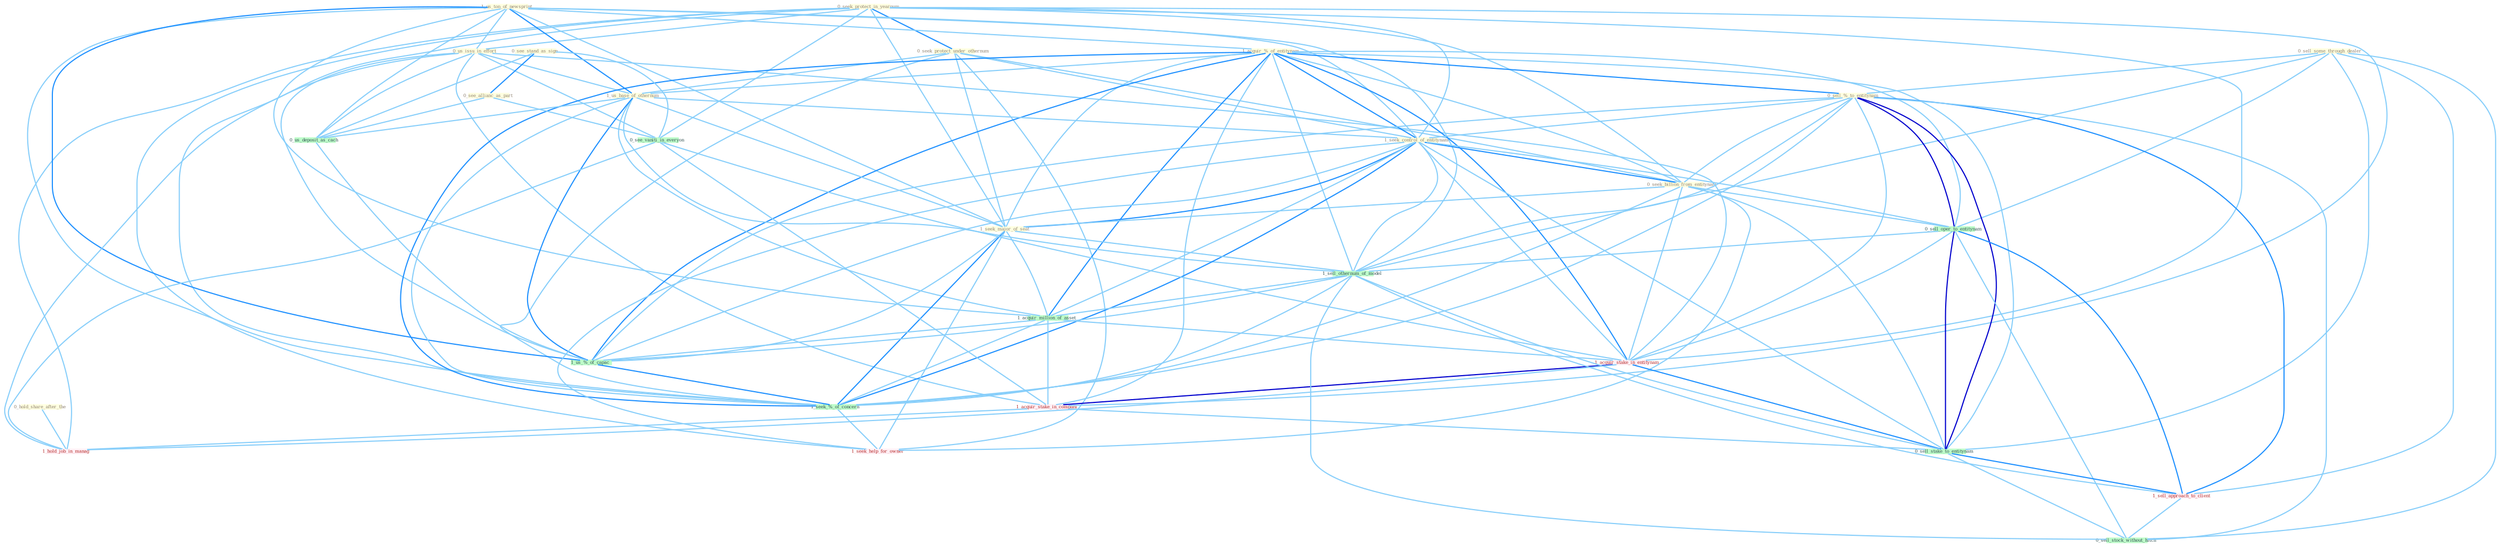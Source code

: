 Graph G{ 
    node
    [shape=polygon,style=filled,width=.5,height=.06,color="#BDFCC9",fixedsize=true,fontsize=4,
    fontcolor="#2f4f4f"];
    {node
    [color="#ffffe0", fontcolor="#8b7d6b"] "0_seek_protect_in_yearnum " "0_sell_some_through_dealer " "0_seek_protect_under_othernum " "1_us_ton_of_newsprint " "0_us_issu_in_effort " "1_acquir_%_of_entitynam " "0_hold_share_after_the " "1_us_base_of_othernum " "0_sell_%_to_entitynam " "1_seek_control_of_entitynam " "0_see_stand_as_sign " "0_seek_billion_from_entitynam " "0_see_allianc_as_part " "1_seek_major_of_seat "}
{node [color="#fff0f5", fontcolor="#b22222"] "1_acquir_stake_in_entitynam " "1_acquir_stake_in_compani " "1_sell_approach_to_client " "1_hold_job_in_manag " "1_seek_help_for_owner "}
edge [color="#B0E2FF"];

	"0_seek_protect_in_yearnum " -- "0_seek_protect_under_othernum " [w="2", color="#1e90ff" , len=0.8];
	"0_seek_protect_in_yearnum " -- "0_us_issu_in_effort " [w="1", color="#87cefa" ];
	"0_seek_protect_in_yearnum " -- "1_seek_control_of_entitynam " [w="1", color="#87cefa" ];
	"0_seek_protect_in_yearnum " -- "0_seek_billion_from_entitynam " [w="1", color="#87cefa" ];
	"0_seek_protect_in_yearnum " -- "1_seek_major_of_seat " [w="1", color="#87cefa" ];
	"0_seek_protect_in_yearnum " -- "0_see_vaniti_in_everyon " [w="1", color="#87cefa" ];
	"0_seek_protect_in_yearnum " -- "1_acquir_stake_in_entitynam " [w="1", color="#87cefa" ];
	"0_seek_protect_in_yearnum " -- "1_acquir_stake_in_compani " [w="1", color="#87cefa" ];
	"0_seek_protect_in_yearnum " -- "1_hold_job_in_manag " [w="1", color="#87cefa" ];
	"0_seek_protect_in_yearnum " -- "1_seek_%_of_concern " [w="1", color="#87cefa" ];
	"0_seek_protect_in_yearnum " -- "1_seek_help_for_owner " [w="1", color="#87cefa" ];
	"0_sell_some_through_dealer " -- "0_sell_%_to_entitynam " [w="1", color="#87cefa" ];
	"0_sell_some_through_dealer " -- "0_sell_oper_to_entitynam " [w="1", color="#87cefa" ];
	"0_sell_some_through_dealer " -- "1_sell_othernum_of_model " [w="1", color="#87cefa" ];
	"0_sell_some_through_dealer " -- "0_sell_stake_to_entitynam " [w="1", color="#87cefa" ];
	"0_sell_some_through_dealer " -- "1_sell_approach_to_client " [w="1", color="#87cefa" ];
	"0_sell_some_through_dealer " -- "0_sell_stock_without_hitch " [w="1", color="#87cefa" ];
	"0_seek_protect_under_othernum " -- "1_us_base_of_othernum " [w="1", color="#87cefa" ];
	"0_seek_protect_under_othernum " -- "1_seek_control_of_entitynam " [w="1", color="#87cefa" ];
	"0_seek_protect_under_othernum " -- "0_seek_billion_from_entitynam " [w="1", color="#87cefa" ];
	"0_seek_protect_under_othernum " -- "1_seek_major_of_seat " [w="1", color="#87cefa" ];
	"0_seek_protect_under_othernum " -- "1_seek_%_of_concern " [w="1", color="#87cefa" ];
	"0_seek_protect_under_othernum " -- "1_seek_help_for_owner " [w="1", color="#87cefa" ];
	"1_us_ton_of_newsprint " -- "0_us_issu_in_effort " [w="1", color="#87cefa" ];
	"1_us_ton_of_newsprint " -- "1_acquir_%_of_entitynam " [w="1", color="#87cefa" ];
	"1_us_ton_of_newsprint " -- "1_us_base_of_othernum " [w="2", color="#1e90ff" , len=0.8];
	"1_us_ton_of_newsprint " -- "1_seek_control_of_entitynam " [w="1", color="#87cefa" ];
	"1_us_ton_of_newsprint " -- "1_seek_major_of_seat " [w="1", color="#87cefa" ];
	"1_us_ton_of_newsprint " -- "1_sell_othernum_of_model " [w="1", color="#87cefa" ];
	"1_us_ton_of_newsprint " -- "1_acquir_million_of_asset " [w="1", color="#87cefa" ];
	"1_us_ton_of_newsprint " -- "0_us_deposit_as_cach " [w="1", color="#87cefa" ];
	"1_us_ton_of_newsprint " -- "1_us_%_of_capac " [w="2", color="#1e90ff" , len=0.8];
	"1_us_ton_of_newsprint " -- "1_seek_%_of_concern " [w="1", color="#87cefa" ];
	"0_us_issu_in_effort " -- "1_us_base_of_othernum " [w="1", color="#87cefa" ];
	"0_us_issu_in_effort " -- "0_see_vaniti_in_everyon " [w="1", color="#87cefa" ];
	"0_us_issu_in_effort " -- "0_us_deposit_as_cach " [w="1", color="#87cefa" ];
	"0_us_issu_in_effort " -- "1_acquir_stake_in_entitynam " [w="1", color="#87cefa" ];
	"0_us_issu_in_effort " -- "1_acquir_stake_in_compani " [w="1", color="#87cefa" ];
	"0_us_issu_in_effort " -- "1_us_%_of_capac " [w="1", color="#87cefa" ];
	"0_us_issu_in_effort " -- "1_hold_job_in_manag " [w="1", color="#87cefa" ];
	"1_acquir_%_of_entitynam " -- "1_us_base_of_othernum " [w="1", color="#87cefa" ];
	"1_acquir_%_of_entitynam " -- "0_sell_%_to_entitynam " [w="2", color="#1e90ff" , len=0.8];
	"1_acquir_%_of_entitynam " -- "1_seek_control_of_entitynam " [w="2", color="#1e90ff" , len=0.8];
	"1_acquir_%_of_entitynam " -- "0_seek_billion_from_entitynam " [w="1", color="#87cefa" ];
	"1_acquir_%_of_entitynam " -- "1_seek_major_of_seat " [w="1", color="#87cefa" ];
	"1_acquir_%_of_entitynam " -- "0_sell_oper_to_entitynam " [w="1", color="#87cefa" ];
	"1_acquir_%_of_entitynam " -- "1_sell_othernum_of_model " [w="1", color="#87cefa" ];
	"1_acquir_%_of_entitynam " -- "1_acquir_million_of_asset " [w="2", color="#1e90ff" , len=0.8];
	"1_acquir_%_of_entitynam " -- "1_acquir_stake_in_entitynam " [w="2", color="#1e90ff" , len=0.8];
	"1_acquir_%_of_entitynam " -- "1_acquir_stake_in_compani " [w="1", color="#87cefa" ];
	"1_acquir_%_of_entitynam " -- "0_sell_stake_to_entitynam " [w="1", color="#87cefa" ];
	"1_acquir_%_of_entitynam " -- "1_us_%_of_capac " [w="2", color="#1e90ff" , len=0.8];
	"1_acquir_%_of_entitynam " -- "1_seek_%_of_concern " [w="2", color="#1e90ff" , len=0.8];
	"0_hold_share_after_the " -- "1_hold_job_in_manag " [w="1", color="#87cefa" ];
	"1_us_base_of_othernum " -- "1_seek_control_of_entitynam " [w="1", color="#87cefa" ];
	"1_us_base_of_othernum " -- "1_seek_major_of_seat " [w="1", color="#87cefa" ];
	"1_us_base_of_othernum " -- "1_sell_othernum_of_model " [w="1", color="#87cefa" ];
	"1_us_base_of_othernum " -- "1_acquir_million_of_asset " [w="1", color="#87cefa" ];
	"1_us_base_of_othernum " -- "0_us_deposit_as_cach " [w="1", color="#87cefa" ];
	"1_us_base_of_othernum " -- "1_us_%_of_capac " [w="2", color="#1e90ff" , len=0.8];
	"1_us_base_of_othernum " -- "1_seek_%_of_concern " [w="1", color="#87cefa" ];
	"0_sell_%_to_entitynam " -- "1_seek_control_of_entitynam " [w="1", color="#87cefa" ];
	"0_sell_%_to_entitynam " -- "0_seek_billion_from_entitynam " [w="1", color="#87cefa" ];
	"0_sell_%_to_entitynam " -- "0_sell_oper_to_entitynam " [w="3", color="#0000cd" , len=0.6];
	"0_sell_%_to_entitynam " -- "1_sell_othernum_of_model " [w="1", color="#87cefa" ];
	"0_sell_%_to_entitynam " -- "1_acquir_stake_in_entitynam " [w="1", color="#87cefa" ];
	"0_sell_%_to_entitynam " -- "0_sell_stake_to_entitynam " [w="3", color="#0000cd" , len=0.6];
	"0_sell_%_to_entitynam " -- "1_us_%_of_capac " [w="1", color="#87cefa" ];
	"0_sell_%_to_entitynam " -- "1_sell_approach_to_client " [w="2", color="#1e90ff" , len=0.8];
	"0_sell_%_to_entitynam " -- "0_sell_stock_without_hitch " [w="1", color="#87cefa" ];
	"0_sell_%_to_entitynam " -- "1_seek_%_of_concern " [w="1", color="#87cefa" ];
	"1_seek_control_of_entitynam " -- "0_seek_billion_from_entitynam " [w="2", color="#1e90ff" , len=0.8];
	"1_seek_control_of_entitynam " -- "1_seek_major_of_seat " [w="2", color="#1e90ff" , len=0.8];
	"1_seek_control_of_entitynam " -- "0_sell_oper_to_entitynam " [w="1", color="#87cefa" ];
	"1_seek_control_of_entitynam " -- "1_sell_othernum_of_model " [w="1", color="#87cefa" ];
	"1_seek_control_of_entitynam " -- "1_acquir_million_of_asset " [w="1", color="#87cefa" ];
	"1_seek_control_of_entitynam " -- "1_acquir_stake_in_entitynam " [w="1", color="#87cefa" ];
	"1_seek_control_of_entitynam " -- "0_sell_stake_to_entitynam " [w="1", color="#87cefa" ];
	"1_seek_control_of_entitynam " -- "1_us_%_of_capac " [w="1", color="#87cefa" ];
	"1_seek_control_of_entitynam " -- "1_seek_%_of_concern " [w="2", color="#1e90ff" , len=0.8];
	"1_seek_control_of_entitynam " -- "1_seek_help_for_owner " [w="1", color="#87cefa" ];
	"0_see_stand_as_sign " -- "0_see_allianc_as_part " [w="2", color="#1e90ff" , len=0.8];
	"0_see_stand_as_sign " -- "0_see_vaniti_in_everyon " [w="1", color="#87cefa" ];
	"0_see_stand_as_sign " -- "0_us_deposit_as_cach " [w="1", color="#87cefa" ];
	"0_seek_billion_from_entitynam " -- "1_seek_major_of_seat " [w="1", color="#87cefa" ];
	"0_seek_billion_from_entitynam " -- "0_sell_oper_to_entitynam " [w="1", color="#87cefa" ];
	"0_seek_billion_from_entitynam " -- "1_acquir_stake_in_entitynam " [w="1", color="#87cefa" ];
	"0_seek_billion_from_entitynam " -- "0_sell_stake_to_entitynam " [w="1", color="#87cefa" ];
	"0_seek_billion_from_entitynam " -- "1_seek_%_of_concern " [w="1", color="#87cefa" ];
	"0_seek_billion_from_entitynam " -- "1_seek_help_for_owner " [w="1", color="#87cefa" ];
	"0_see_allianc_as_part " -- "0_see_vaniti_in_everyon " [w="1", color="#87cefa" ];
	"0_see_allianc_as_part " -- "0_us_deposit_as_cach " [w="1", color="#87cefa" ];
	"1_seek_major_of_seat " -- "1_sell_othernum_of_model " [w="1", color="#87cefa" ];
	"1_seek_major_of_seat " -- "1_acquir_million_of_asset " [w="1", color="#87cefa" ];
	"1_seek_major_of_seat " -- "1_us_%_of_capac " [w="1", color="#87cefa" ];
	"1_seek_major_of_seat " -- "1_seek_%_of_concern " [w="2", color="#1e90ff" , len=0.8];
	"1_seek_major_of_seat " -- "1_seek_help_for_owner " [w="1", color="#87cefa" ];
	"0_sell_oper_to_entitynam " -- "1_sell_othernum_of_model " [w="1", color="#87cefa" ];
	"0_sell_oper_to_entitynam " -- "1_acquir_stake_in_entitynam " [w="1", color="#87cefa" ];
	"0_sell_oper_to_entitynam " -- "0_sell_stake_to_entitynam " [w="3", color="#0000cd" , len=0.6];
	"0_sell_oper_to_entitynam " -- "1_sell_approach_to_client " [w="2", color="#1e90ff" , len=0.8];
	"0_sell_oper_to_entitynam " -- "0_sell_stock_without_hitch " [w="1", color="#87cefa" ];
	"1_sell_othernum_of_model " -- "1_acquir_million_of_asset " [w="1", color="#87cefa" ];
	"1_sell_othernum_of_model " -- "0_sell_stake_to_entitynam " [w="1", color="#87cefa" ];
	"1_sell_othernum_of_model " -- "1_us_%_of_capac " [w="1", color="#87cefa" ];
	"1_sell_othernum_of_model " -- "1_sell_approach_to_client " [w="1", color="#87cefa" ];
	"1_sell_othernum_of_model " -- "0_sell_stock_without_hitch " [w="1", color="#87cefa" ];
	"1_sell_othernum_of_model " -- "1_seek_%_of_concern " [w="1", color="#87cefa" ];
	"0_see_vaniti_in_everyon " -- "1_acquir_stake_in_entitynam " [w="1", color="#87cefa" ];
	"0_see_vaniti_in_everyon " -- "1_acquir_stake_in_compani " [w="1", color="#87cefa" ];
	"0_see_vaniti_in_everyon " -- "1_hold_job_in_manag " [w="1", color="#87cefa" ];
	"1_acquir_million_of_asset " -- "1_acquir_stake_in_entitynam " [w="1", color="#87cefa" ];
	"1_acquir_million_of_asset " -- "1_acquir_stake_in_compani " [w="1", color="#87cefa" ];
	"1_acquir_million_of_asset " -- "1_us_%_of_capac " [w="1", color="#87cefa" ];
	"1_acquir_million_of_asset " -- "1_seek_%_of_concern " [w="1", color="#87cefa" ];
	"0_us_deposit_as_cach " -- "1_us_%_of_capac " [w="1", color="#87cefa" ];
	"1_acquir_stake_in_entitynam " -- "1_acquir_stake_in_compani " [w="3", color="#0000cd" , len=0.6];
	"1_acquir_stake_in_entitynam " -- "0_sell_stake_to_entitynam " [w="2", color="#1e90ff" , len=0.8];
	"1_acquir_stake_in_entitynam " -- "1_hold_job_in_manag " [w="1", color="#87cefa" ];
	"1_acquir_stake_in_compani " -- "0_sell_stake_to_entitynam " [w="1", color="#87cefa" ];
	"1_acquir_stake_in_compani " -- "1_hold_job_in_manag " [w="1", color="#87cefa" ];
	"0_sell_stake_to_entitynam " -- "1_sell_approach_to_client " [w="2", color="#1e90ff" , len=0.8];
	"0_sell_stake_to_entitynam " -- "0_sell_stock_without_hitch " [w="1", color="#87cefa" ];
	"1_us_%_of_capac " -- "1_seek_%_of_concern " [w="2", color="#1e90ff" , len=0.8];
	"1_sell_approach_to_client " -- "0_sell_stock_without_hitch " [w="1", color="#87cefa" ];
	"1_seek_%_of_concern " -- "1_seek_help_for_owner " [w="1", color="#87cefa" ];
}